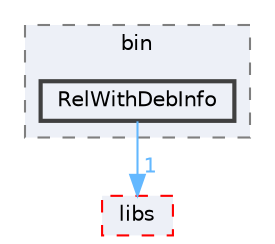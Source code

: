 digraph "C:/dev/MocoExtendProblem/bin/RelWithDebInfo"
{
 // LATEX_PDF_SIZE
  bgcolor="transparent";
  edge [fontname=Helvetica,fontsize=10,labelfontname=Helvetica,labelfontsize=10];
  node [fontname=Helvetica,fontsize=10,shape=box,height=0.2,width=0.4];
  compound=true
  subgraph clusterdir_5eba0fe51de0bd864b1c52fbc65de213 {
    graph [ bgcolor="#edf0f7", pencolor="grey50", label="bin", fontname=Helvetica,fontsize=10 style="filled,dashed", URL="dir_5eba0fe51de0bd864b1c52fbc65de213.html",tooltip=""]
  dir_24b3e74150f573b6f888a9fae9fcbbc7 [label="RelWithDebInfo", fillcolor="#edf0f7", color="grey25", style="filled,bold", URL="dir_24b3e74150f573b6f888a9fae9fcbbc7.html",tooltip=""];
  }
  dir_03907fb0d218960f7ebd2d11bb470ea7 [label="libs", fillcolor="#edf0f7", color="red", style="filled,dashed", URL="dir_03907fb0d218960f7ebd2d11bb470ea7.html",tooltip=""];
  dir_24b3e74150f573b6f888a9fae9fcbbc7->dir_03907fb0d218960f7ebd2d11bb470ea7 [headlabel="1", labeldistance=1.5 headhref="dir_000032_000011.html" href="dir_000032_000011.html" color="steelblue1" fontcolor="steelblue1"];
}
